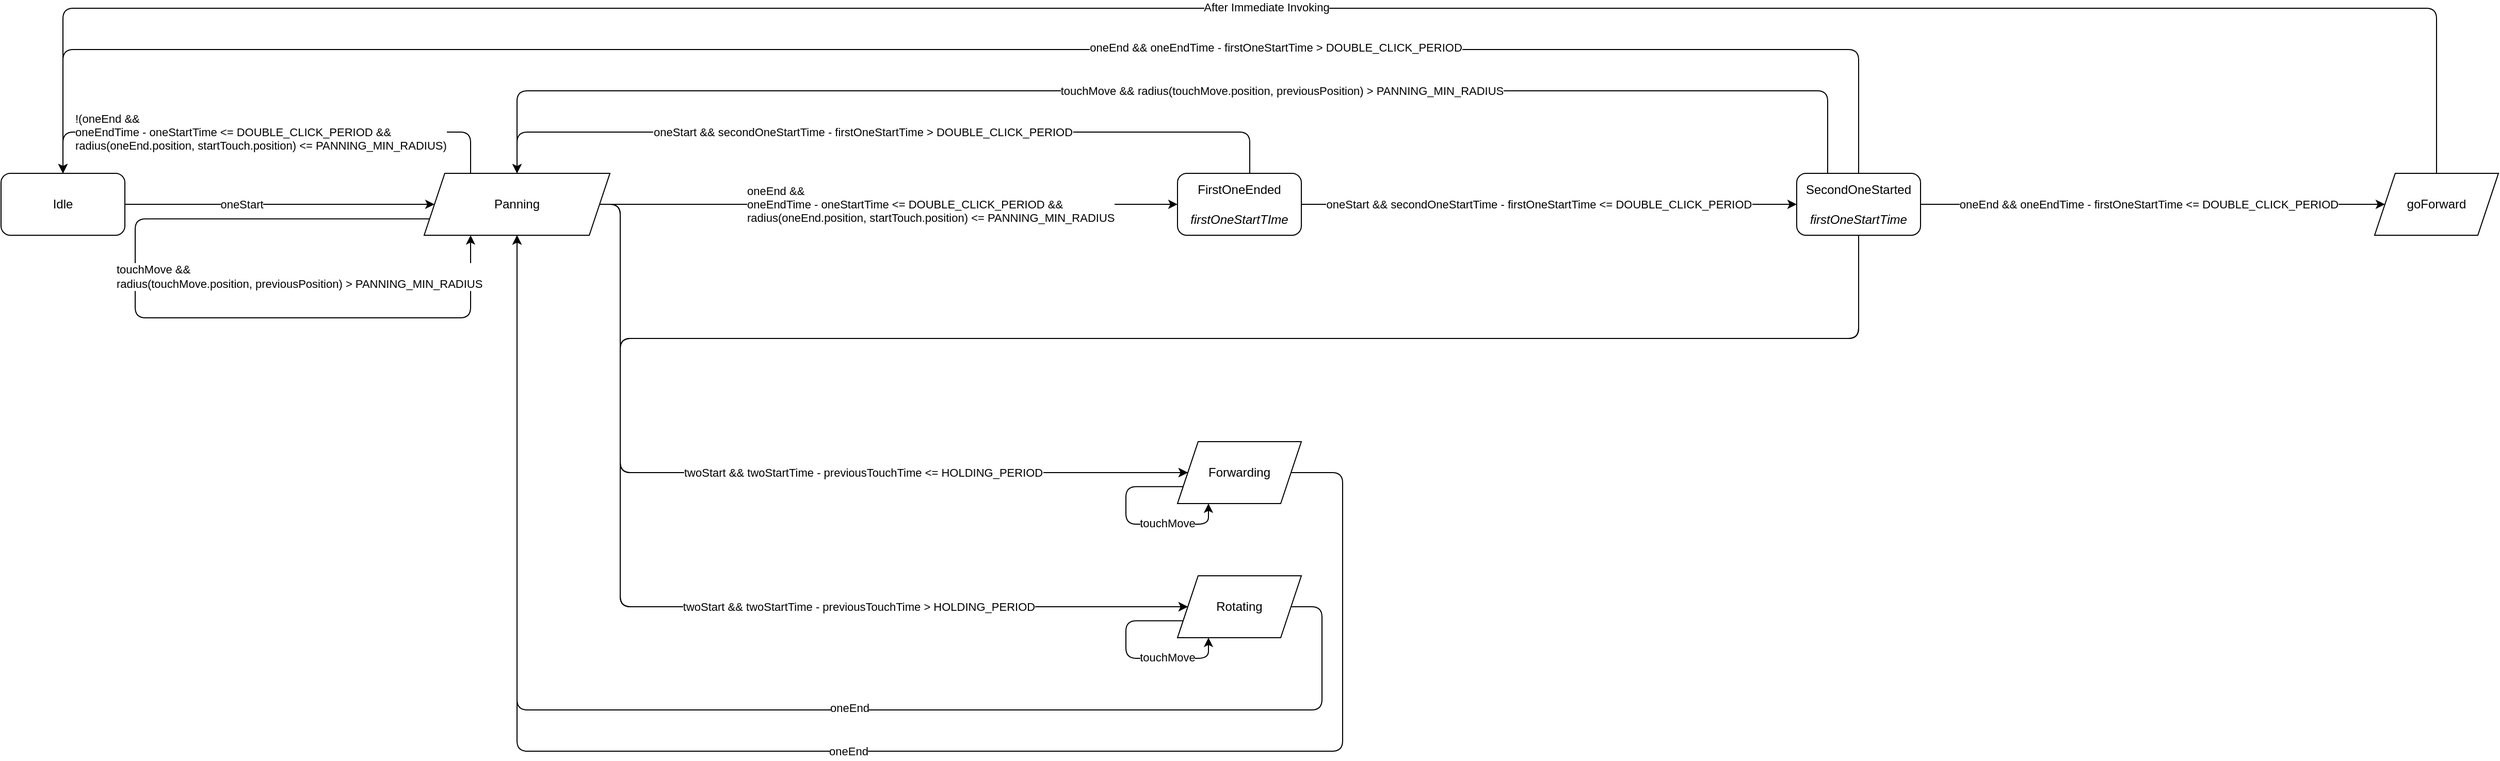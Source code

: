 <mxfile>
    <diagram id="Ga1o1nRsEUmKAtZCeEO1" name="第 1 页">
        <mxGraphModel dx="1895" dy="1732" grid="1" gridSize="10" guides="1" tooltips="1" connect="1" arrows="1" fold="1" page="1" pageScale="1" pageWidth="827" pageHeight="1169" background="none" math="0" shadow="0">
            <root>
                <mxCell id="0"/>
                <mxCell id="1" parent="0"/>
                <mxCell id="4" style="edgeStyle=none;html=1;exitX=1;exitY=0.5;exitDx=0;exitDy=0;entryX=0;entryY=0.5;entryDx=0;entryDy=0;" parent="1" source="2" target="68" edge="1">
                    <mxGeometry relative="1" as="geometry">
                        <mxPoint x="240" y="70" as="targetPoint"/>
                    </mxGeometry>
                </mxCell>
                <mxCell id="44" value="oneStart" style="edgeLabel;html=1;align=center;verticalAlign=middle;resizable=0;points=[];" parent="4" vertex="1" connectable="0">
                    <mxGeometry x="-0.343" y="1" relative="1" as="geometry">
                        <mxPoint x="14" y="1" as="offset"/>
                    </mxGeometry>
                </mxCell>
                <mxCell id="2" value="Idle" style="rounded=1;whiteSpace=wrap;html=1;" parent="1" vertex="1">
                    <mxGeometry x="-220" y="40" width="120" height="60" as="geometry"/>
                </mxCell>
                <mxCell id="6" style="edgeStyle=none;html=1;exitX=1;exitY=0.5;exitDx=0;exitDy=0;entryX=0;entryY=0.5;entryDx=0;entryDy=0;" parent="1" source="68" target="5" edge="1">
                    <mxGeometry relative="1" as="geometry">
                        <mxPoint x="360" y="70" as="sourcePoint"/>
                    </mxGeometry>
                </mxCell>
                <mxCell id="51" value="oneEnd &amp;amp;&amp;amp;&lt;br&gt;oneEndTime - oneStartTime &amp;lt;= DOUBLE_CLICK_PERIOD &amp;amp;&amp;amp;&lt;br&gt;radius(oneEnd.position, startTouch.position) &amp;lt;= PANNING_MIN_RADIUS" style="edgeLabel;html=1;align=left;verticalAlign=middle;resizable=0;points=[];" parent="6" vertex="1" connectable="0">
                    <mxGeometry x="0.209" y="2" relative="1" as="geometry">
                        <mxPoint x="-198" y="2" as="offset"/>
                    </mxGeometry>
                </mxCell>
                <mxCell id="11" style="edgeStyle=orthogonalEdgeStyle;html=1;exitX=1;exitY=0.5;exitDx=0;exitDy=0;entryX=0;entryY=0.5;entryDx=0;entryDy=0;" parent="1" source="5" target="10" edge="1">
                    <mxGeometry relative="1" as="geometry"/>
                </mxCell>
                <mxCell id="70" value="oneStart &amp;amp;&amp;amp; secondOneStartTime - firstOneStartTime &amp;lt;= DOUBLE_CLICK_PERIOD" style="edgeLabel;html=1;align=center;verticalAlign=middle;resizable=0;points=[];" parent="11" vertex="1" connectable="0">
                    <mxGeometry x="-0.213" y="4" relative="1" as="geometry">
                        <mxPoint x="41" y="4" as="offset"/>
                    </mxGeometry>
                </mxCell>
                <mxCell id="37" style="edgeStyle=orthogonalEdgeStyle;html=1;exitX=0.5;exitY=0;exitDx=0;exitDy=0;entryX=0.5;entryY=0;entryDx=0;entryDy=0;" parent="1" target="68" edge="1">
                    <mxGeometry relative="1" as="geometry">
                        <mxPoint x="310.0" y="40" as="targetPoint"/>
                        <mxPoint x="990" y="40" as="sourcePoint"/>
                        <Array as="points">
                            <mxPoint x="990"/>
                            <mxPoint x="280"/>
                        </Array>
                    </mxGeometry>
                </mxCell>
                <mxCell id="71" value="oneStart &amp;amp;&amp;amp; secondOneStartTime - firstOneStartTime &amp;gt; DOUBLE_CLICK_PERIOD" style="edgeLabel;html=1;align=center;verticalAlign=middle;resizable=0;points=[];" parent="37" vertex="1" connectable="0">
                    <mxGeometry x="0.05" y="-3" relative="1" as="geometry">
                        <mxPoint y="3" as="offset"/>
                    </mxGeometry>
                </mxCell>
                <mxCell id="5" value="FirstOneEnded&lt;br&gt;&lt;br&gt;&lt;i&gt;firstOneStartTIme&lt;/i&gt;" style="rounded=1;whiteSpace=wrap;html=1;" parent="1" vertex="1">
                    <mxGeometry x="920" y="40" width="120" height="60" as="geometry"/>
                </mxCell>
                <mxCell id="17" style="edgeStyle=orthogonalEdgeStyle;html=1;exitX=1;exitY=0.5;exitDx=0;exitDy=0;entryX=0;entryY=0.5;entryDx=0;entryDy=0;" parent="1" source="10" target="15" edge="1">
                    <mxGeometry relative="1" as="geometry"/>
                </mxCell>
                <mxCell id="72" value="oneEnd &amp;amp;&amp;amp; oneEndTime - firstOneStartTime &amp;lt;= DOUBLE_CLICK_PERIOD" style="edgeLabel;html=1;align=center;verticalAlign=middle;resizable=0;points=[];" parent="17" vertex="1" connectable="0">
                    <mxGeometry x="-0.269" relative="1" as="geometry">
                        <mxPoint x="56" as="offset"/>
                    </mxGeometry>
                </mxCell>
                <mxCell id="73" style="edgeStyle=orthogonalEdgeStyle;html=1;exitX=0.5;exitY=0;exitDx=0;exitDy=0;entryX=0.5;entryY=0;entryDx=0;entryDy=0;" parent="1" source="10" target="2" edge="1">
                    <mxGeometry relative="1" as="geometry">
                        <Array as="points">
                            <mxPoint x="1580" y="-80"/>
                            <mxPoint x="-160" y="-80"/>
                        </Array>
                    </mxGeometry>
                </mxCell>
                <mxCell id="78" value="oneEnd &amp;amp;&amp;amp; oneEndTime - firstOneStartTime &amp;gt; DOUBLE_CLICK_PERIOD" style="edgeLabel;html=1;align=center;verticalAlign=middle;resizable=0;points=[];" parent="73" vertex="1" connectable="0">
                    <mxGeometry x="-0.308" y="-2" relative="1" as="geometry">
                        <mxPoint as="offset"/>
                    </mxGeometry>
                </mxCell>
                <mxCell id="93" style="edgeStyle=orthogonalEdgeStyle;html=1;exitX=0.5;exitY=1;exitDx=0;exitDy=0;entryX=0;entryY=0.5;entryDx=0;entryDy=0;" parent="1" source="10" target="30" edge="1">
                    <mxGeometry relative="1" as="geometry">
                        <Array as="points">
                            <mxPoint x="1580" y="200"/>
                            <mxPoint x="380" y="200"/>
                            <mxPoint x="380" y="330"/>
                        </Array>
                    </mxGeometry>
                </mxCell>
                <mxCell id="94" style="edgeStyle=orthogonalEdgeStyle;html=1;exitX=0.5;exitY=1;exitDx=0;exitDy=0;entryX=0;entryY=0.5;entryDx=0;entryDy=0;" parent="1" source="10" target="32" edge="1">
                    <mxGeometry relative="1" as="geometry">
                        <Array as="points">
                            <mxPoint x="1580" y="200"/>
                            <mxPoint x="380" y="200"/>
                            <mxPoint x="380" y="460"/>
                        </Array>
                    </mxGeometry>
                </mxCell>
                <mxCell id="95" style="edgeStyle=orthogonalEdgeStyle;html=1;exitX=0.25;exitY=0;exitDx=0;exitDy=0;entryX=0.5;entryY=0;entryDx=0;entryDy=0;" parent="1" source="10" target="68" edge="1">
                    <mxGeometry relative="1" as="geometry">
                        <mxPoint x="710" y="-40" as="targetPoint"/>
                        <Array as="points">
                            <mxPoint x="1550" y="-40"/>
                            <mxPoint x="280" y="-40"/>
                        </Array>
                    </mxGeometry>
                </mxCell>
                <mxCell id="96" value="touchMove &amp;amp;&amp;amp;&amp;nbsp;&lt;span style=&quot;text-align: left;&quot;&gt;radius(touchMove.position, previousPosition) &amp;gt; PANNING_MIN_RADIUS&lt;/span&gt;" style="edgeLabel;html=1;align=center;verticalAlign=middle;resizable=0;points=[];" parent="95" vertex="1" connectable="0">
                    <mxGeometry x="-0.083" y="1" relative="1" as="geometry">
                        <mxPoint x="46" y="-1" as="offset"/>
                    </mxGeometry>
                </mxCell>
                <mxCell id="10" value="SecondOneStarted&lt;br&gt;&lt;br&gt;&lt;i&gt;firstOneStartTime&lt;/i&gt;" style="rounded=1;whiteSpace=wrap;html=1;" parent="1" vertex="1">
                    <mxGeometry x="1520" y="40" width="120" height="60" as="geometry"/>
                </mxCell>
                <mxCell id="18" style="edgeStyle=orthogonalEdgeStyle;html=1;exitX=0.5;exitY=0;exitDx=0;exitDy=0;entryX=0.5;entryY=0;entryDx=0;entryDy=0;" parent="1" source="15" target="2" edge="1">
                    <mxGeometry relative="1" as="geometry">
                        <mxPoint x="300" y="40" as="targetPoint"/>
                        <Array as="points">
                            <mxPoint x="2140" y="-120"/>
                            <mxPoint x="-160" y="-120"/>
                        </Array>
                    </mxGeometry>
                </mxCell>
                <mxCell id="83" value="After Immediate Invoking" style="edgeLabel;html=1;align=center;verticalAlign=middle;resizable=0;points=[];" parent="18" vertex="1" connectable="0">
                    <mxGeometry x="-0.138" y="-1" relative="1" as="geometry">
                        <mxPoint x="-165" as="offset"/>
                    </mxGeometry>
                </mxCell>
                <mxCell id="15" value="goForward" style="shape=parallelogram;perimeter=parallelogramPerimeter;whiteSpace=wrap;html=1;fixedSize=1;" parent="1" vertex="1">
                    <mxGeometry x="2080" y="40" width="120" height="60" as="geometry"/>
                </mxCell>
                <mxCell id="31" style="edgeStyle=orthogonalEdgeStyle;html=1;exitX=1;exitY=0.5;exitDx=0;exitDy=0;entryX=0;entryY=0.5;entryDx=0;entryDy=0;" parent="1" target="30" edge="1">
                    <mxGeometry relative="1" as="geometry">
                        <mxPoint x="360" y="70" as="sourcePoint"/>
                        <Array as="points">
                            <mxPoint x="380" y="70"/>
                            <mxPoint x="380" y="330"/>
                        </Array>
                    </mxGeometry>
                </mxCell>
                <mxCell id="92" value="twoStart &amp;amp;&amp;amp; twoStartTime - previousTouchTime &amp;lt;= HOLDING_PERIOD" style="edgeLabel;html=1;align=left;verticalAlign=middle;resizable=0;points=[];" parent="31" vertex="1" connectable="0">
                    <mxGeometry x="-0.128" y="-1" relative="1" as="geometry">
                        <mxPoint x="-22" y="-1" as="offset"/>
                    </mxGeometry>
                </mxCell>
                <mxCell id="33" style="edgeStyle=orthogonalEdgeStyle;html=1;exitX=1;exitY=0.5;exitDx=0;exitDy=0;entryX=0;entryY=0.5;entryDx=0;entryDy=0;" parent="1" source="68" target="32" edge="1">
                    <mxGeometry relative="1" as="geometry">
                        <mxPoint x="360" y="70" as="sourcePoint"/>
                        <Array as="points">
                            <mxPoint x="380" y="70"/>
                            <mxPoint x="380" y="460"/>
                        </Array>
                    </mxGeometry>
                </mxCell>
                <mxCell id="58" value="&lt;span style=&quot;color: rgba(0, 0, 0, 0); font-family: monospace; font-size: 0px; text-align: start; background-color: rgb(42, 37, 47);&quot;&gt;%3CmxGraphModel%3E%3Croot%3E%3CmxCell%20id%3D%220%22%2F%3E%3CmxCell%20id%3D%221%22%20parent%3D%220%22%2F%3E%3CmxCell%20id%3D%222%22%20value%3D%22twoStart%20%26amp%3Bamp%3B%26amp%3Bamp%3B%20(twoStartTime%20-%20oneStartTime)%20%26amp%3Blt%3B%3D%20holdingTimeout%22%20style%3D%22edgeLabel%3Bhtml%3D1%3Balign%3Dcenter%3BverticalAlign%3Dmiddle%3Bresizable%3D0%3Bpoints%3D%5B%5D%3B%22%20vertex%3D%221%22%20connectable%3D%220%22%20parent%3D%221%22%3E%3CmxGeometry%20x%3D%22650.286%22%20y%3D%22330.025%22%20as%3D%22geometry%22%2F%3E%3C%2FmxCell%3E%3C%2Froot%3E%3C%2FmxGraphModel%3E&lt;/span&gt;" style="edgeLabel;html=1;align=center;verticalAlign=middle;resizable=0;points=[];" parent="33" vertex="1" connectable="0">
                    <mxGeometry x="0.291" relative="1" as="geometry">
                        <mxPoint x="29" as="offset"/>
                    </mxGeometry>
                </mxCell>
                <mxCell id="67" value="twoStart &amp;amp;&amp;amp; twoStartTime - previousTouchTime &amp;gt; HOLDING_PERIOD" style="edgeLabel;html=1;align=center;verticalAlign=middle;resizable=0;points=[];" parent="33" vertex="1" connectable="0">
                    <mxGeometry x="0.361" relative="1" as="geometry">
                        <mxPoint x="-13" as="offset"/>
                    </mxGeometry>
                </mxCell>
                <mxCell id="41" style="edgeStyle=orthogonalEdgeStyle;html=1;exitX=1;exitY=0.5;exitDx=0;exitDy=0;entryX=0.5;entryY=1;entryDx=0;entryDy=0;" parent="1" source="30" target="68" edge="1">
                    <mxGeometry relative="1" as="geometry">
                        <mxPoint x="300" y="100" as="targetPoint"/>
                        <Array as="points">
                            <mxPoint x="1080" y="330"/>
                            <mxPoint x="1080" y="600"/>
                            <mxPoint x="280" y="600"/>
                        </Array>
                    </mxGeometry>
                </mxCell>
                <mxCell id="81" value="oneEnd" style="edgeLabel;html=1;align=center;verticalAlign=middle;resizable=0;points=[];" parent="41" vertex="1" connectable="0">
                    <mxGeometry x="-0.013" y="2" relative="1" as="geometry">
                        <mxPoint y="-2" as="offset"/>
                    </mxGeometry>
                </mxCell>
                <mxCell id="30" value="Forwarding" style="shape=parallelogram;perimeter=parallelogramPerimeter;whiteSpace=wrap;html=1;fixedSize=1;" parent="1" vertex="1">
                    <mxGeometry x="920" y="300" width="120" height="60" as="geometry"/>
                </mxCell>
                <mxCell id="42" style="edgeStyle=orthogonalEdgeStyle;html=1;exitX=1;exitY=0.5;exitDx=0;exitDy=0;entryX=0.5;entryY=1;entryDx=0;entryDy=0;" parent="1" source="32" target="68" edge="1">
                    <mxGeometry relative="1" as="geometry">
                        <mxPoint x="300" y="100" as="targetPoint"/>
                        <Array as="points">
                            <mxPoint x="1060" y="460"/>
                            <mxPoint x="1060" y="560"/>
                            <mxPoint x="280" y="560"/>
                        </Array>
                    </mxGeometry>
                </mxCell>
                <mxCell id="79" value="oneEnd" style="edgeLabel;html=1;align=center;verticalAlign=middle;resizable=0;points=[];" parent="42" vertex="1" connectable="0">
                    <mxGeometry x="-0.128" y="-2" relative="1" as="geometry">
                        <mxPoint x="9" as="offset"/>
                    </mxGeometry>
                </mxCell>
                <mxCell id="32" value="Rotating" style="shape=parallelogram;perimeter=parallelogramPerimeter;whiteSpace=wrap;html=1;fixedSize=1;" parent="1" vertex="1">
                    <mxGeometry x="920" y="430" width="120" height="60" as="geometry"/>
                </mxCell>
                <mxCell id="76" style="edgeStyle=orthogonalEdgeStyle;html=1;exitX=0.25;exitY=0;exitDx=0;exitDy=0;entryX=0.5;entryY=0;entryDx=0;entryDy=0;" parent="1" source="68" target="2" edge="1">
                    <mxGeometry relative="1" as="geometry">
                        <Array as="points">
                            <mxPoint x="235"/>
                            <mxPoint x="-160"/>
                        </Array>
                    </mxGeometry>
                </mxCell>
                <mxCell id="77" value="&lt;span style=&quot;&quot;&gt;!(oneEnd &amp;amp;&amp;amp;&lt;/span&gt;&lt;br style=&quot;&quot;&gt;&lt;span style=&quot;&quot;&gt;oneEndTime - oneStartTime &amp;lt;= DOUBLE_CLICK_PERIOD &amp;amp;&amp;amp;&lt;/span&gt;&lt;br style=&quot;&quot;&gt;&lt;div style=&quot;&quot;&gt;radius(oneEnd.position, startTouch.position) &amp;lt;= PANNING_MIN_RADIUS)&lt;/div&gt;" style="edgeLabel;html=1;align=left;verticalAlign=middle;resizable=0;points=[];" parent="76" vertex="1" connectable="0">
                    <mxGeometry x="0.365" y="3" relative="1" as="geometry">
                        <mxPoint x="-101" y="-3" as="offset"/>
                    </mxGeometry>
                </mxCell>
                <mxCell id="68" value="Panning&lt;i&gt;&lt;br&gt;&lt;/i&gt;" style="shape=parallelogram;perimeter=parallelogramPerimeter;whiteSpace=wrap;html=1;fixedSize=1;" parent="1" vertex="1">
                    <mxGeometry x="190" y="40" width="180" height="60" as="geometry"/>
                </mxCell>
                <mxCell id="84" style="edgeStyle=orthogonalEdgeStyle;html=1;exitX=0;exitY=0.75;exitDx=0;exitDy=0;entryX=0.25;entryY=1;entryDx=0;entryDy=0;" parent="1" source="68" target="68" edge="1">
                    <mxGeometry relative="1" as="geometry">
                        <Array as="points">
                            <mxPoint x="-90" y="84"/>
                            <mxPoint x="-90" y="180"/>
                            <mxPoint x="235" y="180"/>
                        </Array>
                    </mxGeometry>
                </mxCell>
                <mxCell id="85" value="touchMove &amp;amp;&amp;amp;&lt;br&gt;radius(touchMove.position, previousPosition) &amp;gt; PANNING_MIN_RADIUS" style="edgeLabel;html=1;align=left;verticalAlign=middle;resizable=0;points=[];" parent="84" vertex="1" connectable="0">
                    <mxGeometry x="0.219" relative="1" as="geometry">
                        <mxPoint x="-118" y="-40" as="offset"/>
                    </mxGeometry>
                </mxCell>
                <mxCell id="86" style="edgeStyle=orthogonalEdgeStyle;html=1;exitX=0;exitY=0.75;exitDx=0;exitDy=0;entryX=0.25;entryY=1;entryDx=0;entryDy=0;" parent="1" source="30" target="30" edge="1">
                    <mxGeometry relative="1" as="geometry">
                        <Array as="points">
                            <mxPoint x="870" y="344"/>
                            <mxPoint x="870" y="380"/>
                            <mxPoint x="950" y="380"/>
                        </Array>
                    </mxGeometry>
                </mxCell>
                <mxCell id="87" value="touchMove" style="edgeLabel;html=1;align=center;verticalAlign=middle;resizable=0;points=[];" parent="86" vertex="1" connectable="0">
                    <mxGeometry x="0.232" y="1" relative="1" as="geometry">
                        <mxPoint x="14" as="offset"/>
                    </mxGeometry>
                </mxCell>
                <mxCell id="90" style="edgeStyle=orthogonalEdgeStyle;html=1;exitX=0;exitY=0.75;exitDx=0;exitDy=0;entryX=0.25;entryY=1;entryDx=0;entryDy=0;" parent="1" source="32" target="32" edge="1">
                    <mxGeometry relative="1" as="geometry">
                        <Array as="points">
                            <mxPoint x="870" y="474"/>
                            <mxPoint x="870" y="510"/>
                            <mxPoint x="950" y="510"/>
                        </Array>
                    </mxGeometry>
                </mxCell>
                <mxCell id="91" value="touchMove" style="edgeLabel;html=1;align=center;verticalAlign=middle;resizable=0;points=[];" parent="90" vertex="1" connectable="0">
                    <mxGeometry x="0.258" y="1" relative="1" as="geometry">
                        <mxPoint x="11" as="offset"/>
                    </mxGeometry>
                </mxCell>
            </root>
        </mxGraphModel>
    </diagram>
</mxfile>
